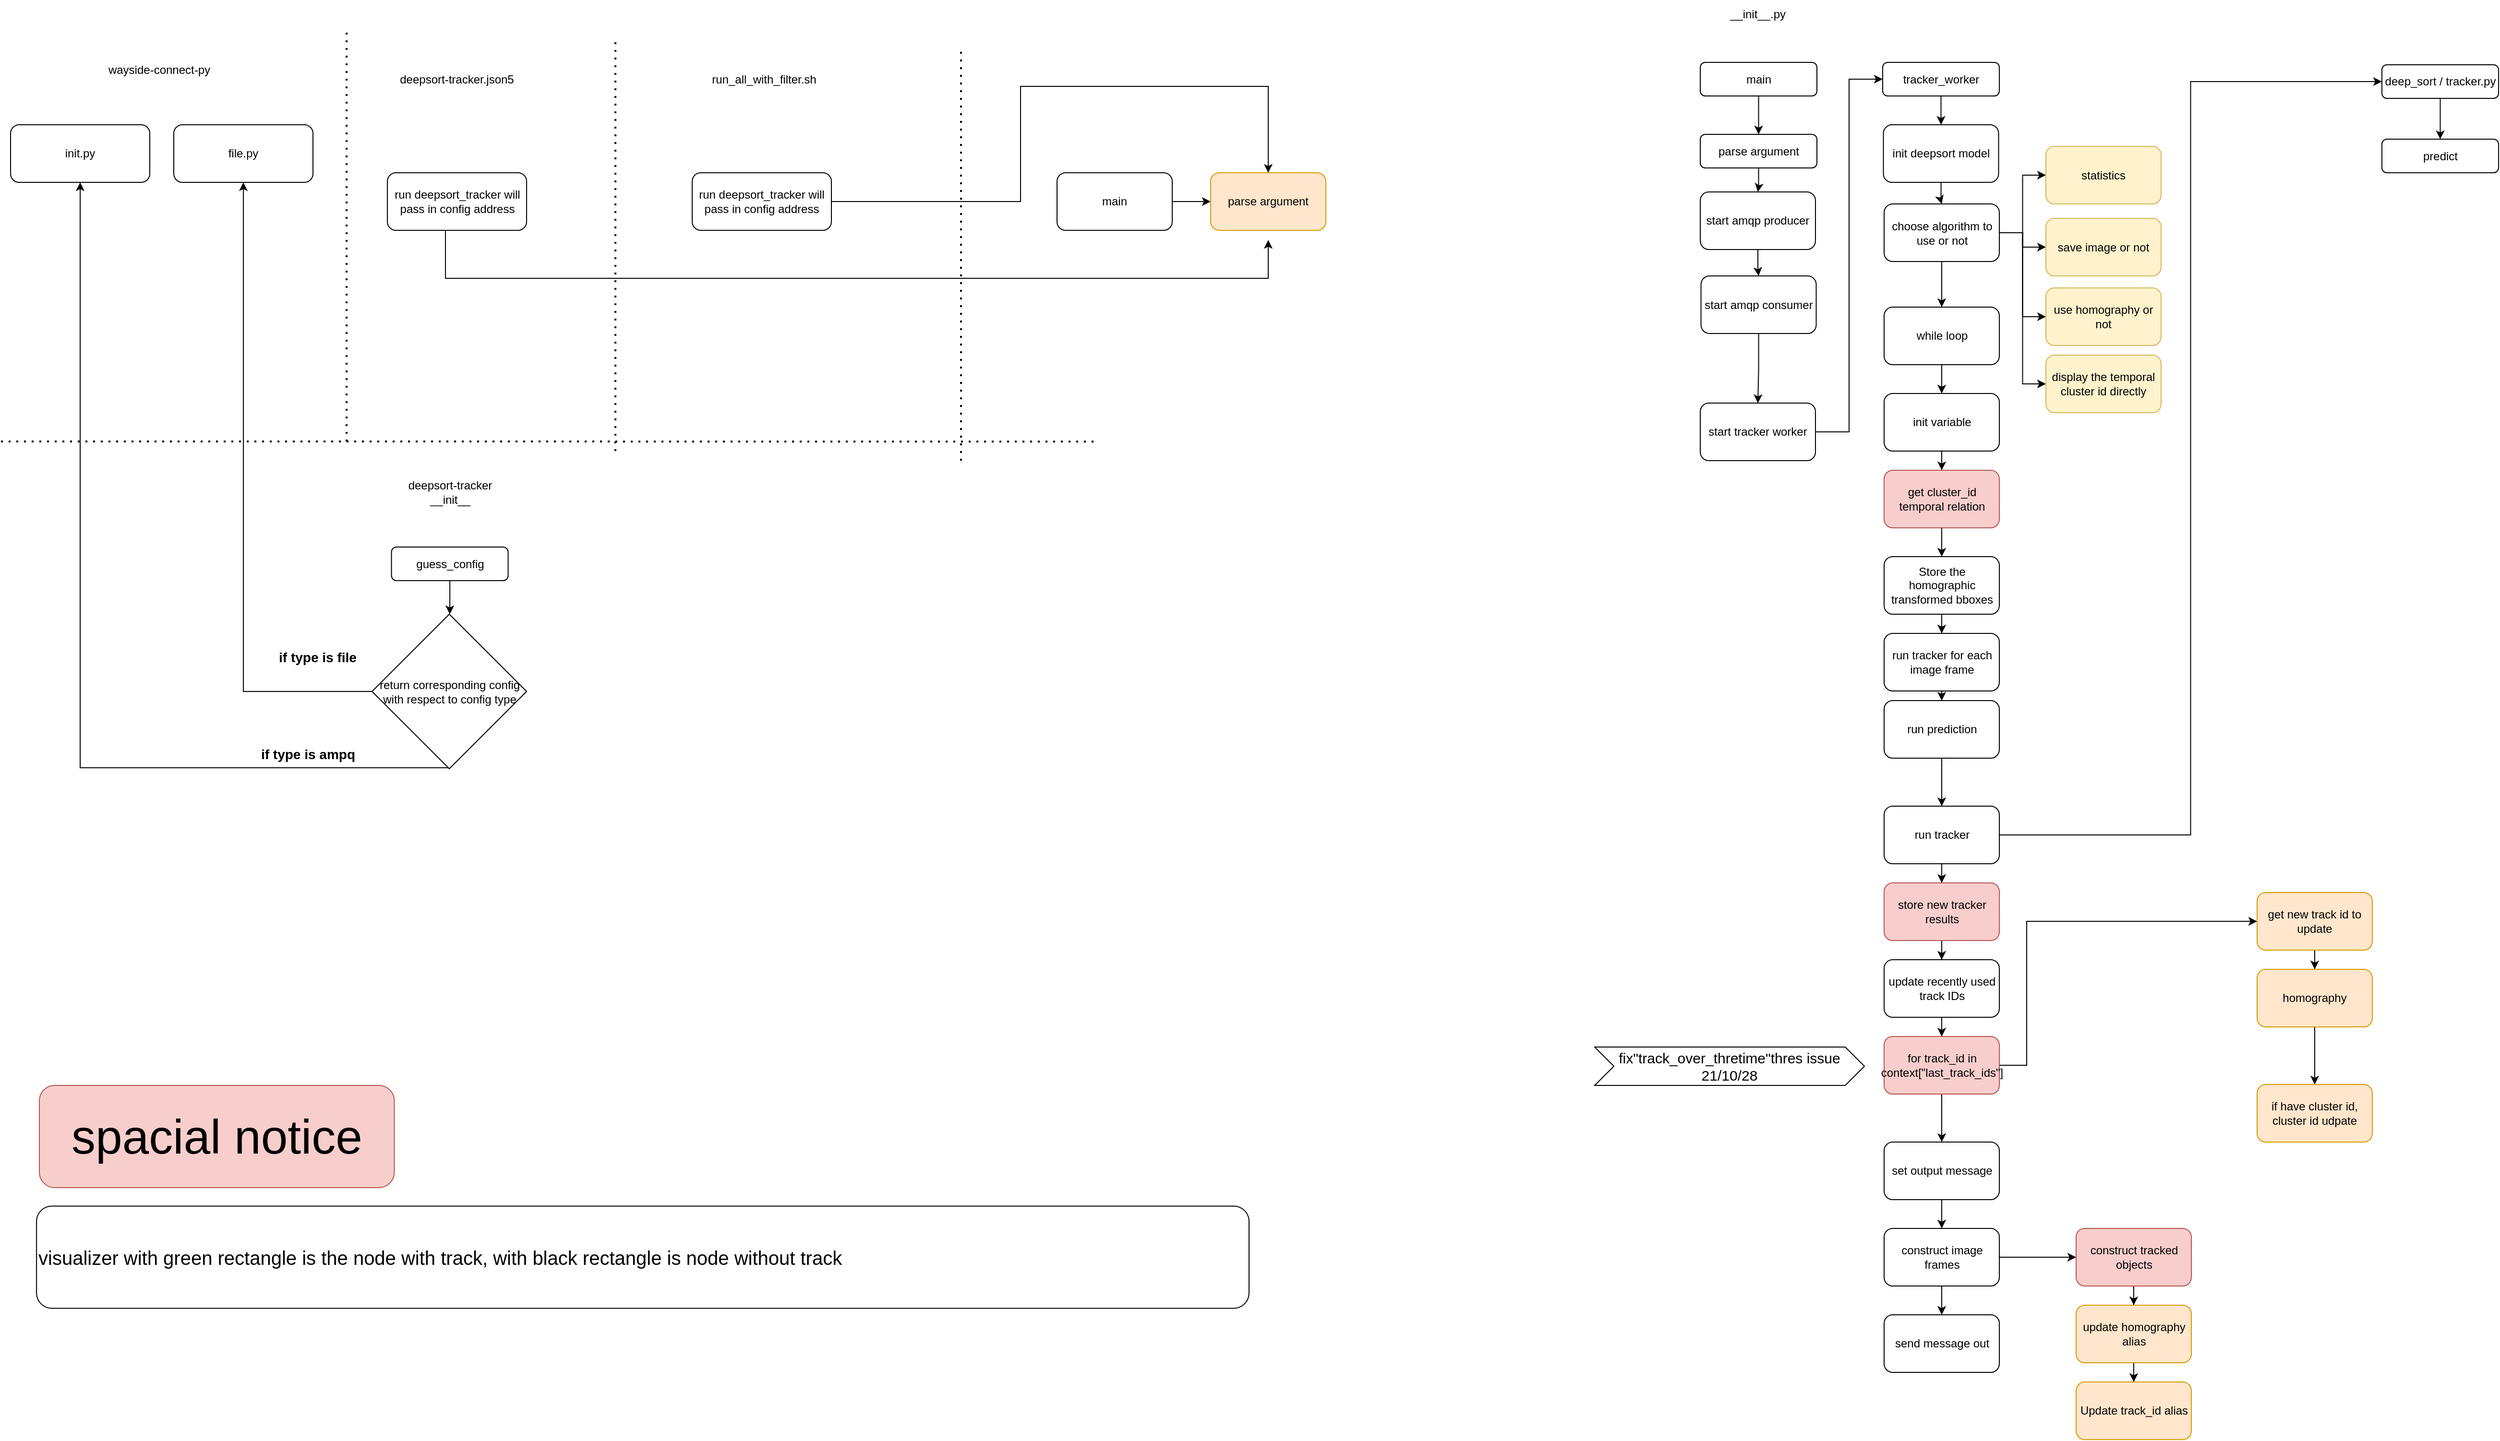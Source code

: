 <mxfile version="15.5.9" type="github" pages="2">
  <diagram id="z9VBtLRhlUXzMVaHbMtI" name="main flow">
    <mxGraphModel dx="4737" dy="3179" grid="1" gridSize="10" guides="1" tooltips="1" connect="1" arrows="1" fold="1" page="1" pageScale="1" pageWidth="827" pageHeight="1169" math="0" shadow="0">
      <root>
        <mxCell id="B_GnHp5OnjGxpJIFUtSa-0" />
        <mxCell id="B_GnHp5OnjGxpJIFUtSa-1" parent="B_GnHp5OnjGxpJIFUtSa-0" />
        <mxCell id="B_GnHp5OnjGxpJIFUtSa-12" style="edgeStyle=orthogonalEdgeStyle;rounded=0;orthogonalLoop=1;jettySize=auto;html=1;entryX=0;entryY=0.5;entryDx=0;entryDy=0;" parent="B_GnHp5OnjGxpJIFUtSa-1" source="B_GnHp5OnjGxpJIFUtSa-10" target="B_GnHp5OnjGxpJIFUtSa-11" edge="1">
          <mxGeometry relative="1" as="geometry" />
        </mxCell>
        <mxCell id="B_GnHp5OnjGxpJIFUtSa-10" value="main" style="rounded=1;whiteSpace=wrap;html=1;" parent="B_GnHp5OnjGxpJIFUtSa-1" vertex="1">
          <mxGeometry x="460" y="150" width="120" height="60" as="geometry" />
        </mxCell>
        <mxCell id="B_GnHp5OnjGxpJIFUtSa-11" value="parse argument" style="rounded=1;whiteSpace=wrap;html=1;fillColor=#ffe6cc;strokeColor=#d79b00;" parent="B_GnHp5OnjGxpJIFUtSa-1" vertex="1">
          <mxGeometry x="620" y="150" width="120" height="60" as="geometry" />
        </mxCell>
        <mxCell id="B_GnHp5OnjGxpJIFUtSa-13" value="" style="endArrow=none;dashed=1;html=1;dashPattern=1 3;strokeWidth=2;" parent="B_GnHp5OnjGxpJIFUtSa-1" edge="1">
          <mxGeometry width="50" height="50" relative="1" as="geometry">
            <mxPoint x="360" y="450" as="sourcePoint" />
            <mxPoint x="360" y="20" as="targetPoint" />
          </mxGeometry>
        </mxCell>
        <mxCell id="B_GnHp5OnjGxpJIFUtSa-14" value="run_all_with_filter.sh" style="text;html=1;strokeColor=none;fillColor=none;align=center;verticalAlign=middle;whiteSpace=wrap;rounded=0;" parent="B_GnHp5OnjGxpJIFUtSa-1" vertex="1">
          <mxGeometry x="90" y="20" width="130" height="65" as="geometry" />
        </mxCell>
        <mxCell id="B_GnHp5OnjGxpJIFUtSa-16" style="edgeStyle=orthogonalEdgeStyle;rounded=0;orthogonalLoop=1;jettySize=auto;html=1;entryX=0.5;entryY=0;entryDx=0;entryDy=0;" parent="B_GnHp5OnjGxpJIFUtSa-1" source="B_GnHp5OnjGxpJIFUtSa-15" target="B_GnHp5OnjGxpJIFUtSa-11" edge="1">
          <mxGeometry relative="1" as="geometry">
            <Array as="points">
              <mxPoint x="422" y="180" />
              <mxPoint x="422" y="60" />
              <mxPoint x="680" y="60" />
            </Array>
          </mxGeometry>
        </mxCell>
        <mxCell id="B_GnHp5OnjGxpJIFUtSa-15" value="run deepsort_tracker will pass in config address" style="rounded=1;whiteSpace=wrap;html=1;" parent="B_GnHp5OnjGxpJIFUtSa-1" vertex="1">
          <mxGeometry x="80" y="150" width="145" height="60" as="geometry" />
        </mxCell>
        <mxCell id="clqamAtOYKBJN72BR8B_-0" value="" style="endArrow=none;dashed=1;html=1;dashPattern=1 3;strokeWidth=2;" parent="B_GnHp5OnjGxpJIFUtSa-1" edge="1">
          <mxGeometry width="50" height="50" relative="1" as="geometry">
            <mxPoint y="440" as="sourcePoint" />
            <mxPoint y="10" as="targetPoint" />
          </mxGeometry>
        </mxCell>
        <mxCell id="clqamAtOYKBJN72BR8B_-1" value="deepsort-tracker.json5" style="text;html=1;strokeColor=none;fillColor=none;align=center;verticalAlign=middle;whiteSpace=wrap;rounded=0;" parent="B_GnHp5OnjGxpJIFUtSa-1" vertex="1">
          <mxGeometry x="-230" y="20" width="130" height="65" as="geometry" />
        </mxCell>
        <mxCell id="clqamAtOYKBJN72BR8B_-3" style="edgeStyle=orthogonalEdgeStyle;rounded=0;orthogonalLoop=1;jettySize=auto;html=1;" parent="B_GnHp5OnjGxpJIFUtSa-1" source="clqamAtOYKBJN72BR8B_-2" edge="1">
          <mxGeometry relative="1" as="geometry">
            <mxPoint x="680" y="220" as="targetPoint" />
            <Array as="points">
              <mxPoint x="-177" y="260" />
              <mxPoint x="680" y="260" />
            </Array>
          </mxGeometry>
        </mxCell>
        <mxCell id="clqamAtOYKBJN72BR8B_-2" value="run deepsort_tracker will pass in config address" style="rounded=1;whiteSpace=wrap;html=1;" parent="B_GnHp5OnjGxpJIFUtSa-1" vertex="1">
          <mxGeometry x="-237.5" y="150" width="145" height="60" as="geometry" />
        </mxCell>
        <mxCell id="clqamAtOYKBJN72BR8B_-4" value="" style="endArrow=none;dashed=1;html=1;dashPattern=1 3;strokeWidth=2;" parent="B_GnHp5OnjGxpJIFUtSa-1" edge="1">
          <mxGeometry width="50" height="50" relative="1" as="geometry">
            <mxPoint x="-280" y="430" as="sourcePoint" />
            <mxPoint x="-280" as="targetPoint" />
          </mxGeometry>
        </mxCell>
        <mxCell id="clqamAtOYKBJN72BR8B_-5" value="wayside-connect-py" style="text;html=1;strokeColor=none;fillColor=none;align=center;verticalAlign=middle;whiteSpace=wrap;rounded=0;" parent="B_GnHp5OnjGxpJIFUtSa-1" vertex="1">
          <mxGeometry x="-540" y="10" width="130" height="65" as="geometry" />
        </mxCell>
        <mxCell id="clqamAtOYKBJN72BR8B_-6" value="init.py" style="rounded=1;whiteSpace=wrap;html=1;" parent="B_GnHp5OnjGxpJIFUtSa-1" vertex="1">
          <mxGeometry x="-630" y="100" width="145" height="60" as="geometry" />
        </mxCell>
        <mxCell id="clqamAtOYKBJN72BR8B_-7" value="file.py" style="rounded=1;whiteSpace=wrap;html=1;" parent="B_GnHp5OnjGxpJIFUtSa-1" vertex="1">
          <mxGeometry x="-460" y="100" width="145" height="60" as="geometry" />
        </mxCell>
        <mxCell id="clqamAtOYKBJN72BR8B_-8" value="" style="endArrow=none;dashed=1;html=1;dashPattern=1 3;strokeWidth=2;" parent="B_GnHp5OnjGxpJIFUtSa-1" edge="1">
          <mxGeometry width="50" height="50" relative="1" as="geometry">
            <mxPoint x="-640" y="430" as="sourcePoint" />
            <mxPoint x="500" y="430.111" as="targetPoint" />
          </mxGeometry>
        </mxCell>
        <mxCell id="clqamAtOYKBJN72BR8B_-9" value="deepsort-tracker&lt;br&gt;__init__" style="text;html=1;strokeColor=none;fillColor=none;align=center;verticalAlign=middle;whiteSpace=wrap;rounded=0;" parent="B_GnHp5OnjGxpJIFUtSa-1" vertex="1">
          <mxGeometry x="-237.5" y="450" width="130" height="65" as="geometry" />
        </mxCell>
        <mxCell id="clqamAtOYKBJN72BR8B_-12" style="edgeStyle=orthogonalEdgeStyle;rounded=0;orthogonalLoop=1;jettySize=auto;html=1;entryX=0.5;entryY=0;entryDx=0;entryDy=0;" parent="B_GnHp5OnjGxpJIFUtSa-1" source="clqamAtOYKBJN72BR8B_-10" edge="1">
          <mxGeometry relative="1" as="geometry">
            <mxPoint x="-172.5" y="610" as="targetPoint" />
          </mxGeometry>
        </mxCell>
        <mxCell id="clqamAtOYKBJN72BR8B_-10" value="guess_config" style="rounded=1;whiteSpace=wrap;html=1;" parent="B_GnHp5OnjGxpJIFUtSa-1" vertex="1">
          <mxGeometry x="-233.25" y="540" width="121.5" height="35" as="geometry" />
        </mxCell>
        <mxCell id="clqamAtOYKBJN72BR8B_-14" style="edgeStyle=orthogonalEdgeStyle;rounded=0;orthogonalLoop=1;jettySize=auto;html=1;entryX=0.5;entryY=1;entryDx=0;entryDy=0;" parent="B_GnHp5OnjGxpJIFUtSa-1" source="clqamAtOYKBJN72BR8B_-13" target="clqamAtOYKBJN72BR8B_-7" edge="1">
          <mxGeometry relative="1" as="geometry" />
        </mxCell>
        <mxCell id="clqamAtOYKBJN72BR8B_-15" style="edgeStyle=orthogonalEdgeStyle;rounded=0;orthogonalLoop=1;jettySize=auto;html=1;entryX=0.5;entryY=1;entryDx=0;entryDy=0;" parent="B_GnHp5OnjGxpJIFUtSa-1" source="clqamAtOYKBJN72BR8B_-13" target="clqamAtOYKBJN72BR8B_-6" edge="1">
          <mxGeometry relative="1" as="geometry">
            <Array as="points">
              <mxPoint x="-557" y="770" />
            </Array>
          </mxGeometry>
        </mxCell>
        <mxCell id="clqamAtOYKBJN72BR8B_-13" value="&lt;span&gt;return corresponding config with respect to config type&lt;/span&gt;" style="rhombus;whiteSpace=wrap;html=1;" parent="B_GnHp5OnjGxpJIFUtSa-1" vertex="1">
          <mxGeometry x="-253.5" y="610" width="161" height="161" as="geometry" />
        </mxCell>
        <mxCell id="clqamAtOYKBJN72BR8B_-16" value="if type is file" style="text;html=1;strokeColor=none;fillColor=none;align=center;verticalAlign=middle;whiteSpace=wrap;rounded=0;fontSize=14;fontStyle=1" parent="B_GnHp5OnjGxpJIFUtSa-1" vertex="1">
          <mxGeometry x="-370" y="640" width="120" height="30" as="geometry" />
        </mxCell>
        <mxCell id="clqamAtOYKBJN72BR8B_-17" value="if type is ampq" style="text;html=1;strokeColor=none;fillColor=none;align=center;verticalAlign=middle;whiteSpace=wrap;rounded=0;fontSize=14;fontStyle=1" parent="B_GnHp5OnjGxpJIFUtSa-1" vertex="1">
          <mxGeometry x="-380" y="741" width="120" height="30" as="geometry" />
        </mxCell>
        <mxCell id="tfdV7x1EZ6fpZQGGo8Ja-3" value="" style="edgeStyle=orthogonalEdgeStyle;rounded=0;orthogonalLoop=1;jettySize=auto;html=1;" parent="B_GnHp5OnjGxpJIFUtSa-1" source="tfdV7x1EZ6fpZQGGo8Ja-0" target="tfdV7x1EZ6fpZQGGo8Ja-2" edge="1">
          <mxGeometry relative="1" as="geometry" />
        </mxCell>
        <mxCell id="tfdV7x1EZ6fpZQGGo8Ja-0" value="main" style="rounded=1;whiteSpace=wrap;html=1;" parent="B_GnHp5OnjGxpJIFUtSa-1" vertex="1">
          <mxGeometry x="1130" y="35" width="121.5" height="35" as="geometry" />
        </mxCell>
        <mxCell id="tfdV7x1EZ6fpZQGGo8Ja-1" value="__init__.py" style="text;html=1;strokeColor=none;fillColor=none;align=center;verticalAlign=middle;whiteSpace=wrap;rounded=0;" parent="B_GnHp5OnjGxpJIFUtSa-1" vertex="1">
          <mxGeometry x="1160" y="-30" width="60" height="30" as="geometry" />
        </mxCell>
        <mxCell id="tfdV7x1EZ6fpZQGGo8Ja-5" value="" style="edgeStyle=orthogonalEdgeStyle;rounded=0;orthogonalLoop=1;jettySize=auto;html=1;" parent="B_GnHp5OnjGxpJIFUtSa-1" source="tfdV7x1EZ6fpZQGGo8Ja-2" target="tfdV7x1EZ6fpZQGGo8Ja-4" edge="1">
          <mxGeometry relative="1" as="geometry" />
        </mxCell>
        <mxCell id="tfdV7x1EZ6fpZQGGo8Ja-2" value="parse argument" style="rounded=1;whiteSpace=wrap;html=1;" parent="B_GnHp5OnjGxpJIFUtSa-1" vertex="1">
          <mxGeometry x="1130" y="110" width="121.5" height="35" as="geometry" />
        </mxCell>
        <mxCell id="tfdV7x1EZ6fpZQGGo8Ja-7" value="" style="edgeStyle=orthogonalEdgeStyle;rounded=0;orthogonalLoop=1;jettySize=auto;html=1;" parent="B_GnHp5OnjGxpJIFUtSa-1" source="tfdV7x1EZ6fpZQGGo8Ja-4" target="tfdV7x1EZ6fpZQGGo8Ja-6" edge="1">
          <mxGeometry relative="1" as="geometry" />
        </mxCell>
        <mxCell id="tfdV7x1EZ6fpZQGGo8Ja-4" value="start amqp producer" style="whiteSpace=wrap;html=1;rounded=1;" parent="B_GnHp5OnjGxpJIFUtSa-1" vertex="1">
          <mxGeometry x="1130" y="170" width="120" height="60" as="geometry" />
        </mxCell>
        <mxCell id="tfdV7x1EZ6fpZQGGo8Ja-10" value="" style="edgeStyle=orthogonalEdgeStyle;rounded=0;orthogonalLoop=1;jettySize=auto;html=1;" parent="B_GnHp5OnjGxpJIFUtSa-1" source="tfdV7x1EZ6fpZQGGo8Ja-6" target="tfdV7x1EZ6fpZQGGo8Ja-9" edge="1">
          <mxGeometry relative="1" as="geometry" />
        </mxCell>
        <mxCell id="tfdV7x1EZ6fpZQGGo8Ja-6" value="start amqp consumer" style="whiteSpace=wrap;html=1;rounded=1;" parent="B_GnHp5OnjGxpJIFUtSa-1" vertex="1">
          <mxGeometry x="1130.75" y="257.5" width="120" height="60" as="geometry" />
        </mxCell>
        <mxCell id="tfdV7x1EZ6fpZQGGo8Ja-13" value="" style="edgeStyle=orthogonalEdgeStyle;rounded=0;orthogonalLoop=1;jettySize=auto;html=1;" parent="B_GnHp5OnjGxpJIFUtSa-1" source="tfdV7x1EZ6fpZQGGo8Ja-8" target="tfdV7x1EZ6fpZQGGo8Ja-12" edge="1">
          <mxGeometry relative="1" as="geometry" />
        </mxCell>
        <mxCell id="tfdV7x1EZ6fpZQGGo8Ja-8" value="tracker_worker" style="rounded=1;whiteSpace=wrap;html=1;" parent="B_GnHp5OnjGxpJIFUtSa-1" vertex="1">
          <mxGeometry x="1320" y="35" width="121.5" height="35" as="geometry" />
        </mxCell>
        <mxCell id="tfdV7x1EZ6fpZQGGo8Ja-11" style="edgeStyle=orthogonalEdgeStyle;rounded=0;orthogonalLoop=1;jettySize=auto;html=1;entryX=0;entryY=0.5;entryDx=0;entryDy=0;" parent="B_GnHp5OnjGxpJIFUtSa-1" source="tfdV7x1EZ6fpZQGGo8Ja-9" target="tfdV7x1EZ6fpZQGGo8Ja-8" edge="1">
          <mxGeometry relative="1" as="geometry" />
        </mxCell>
        <mxCell id="tfdV7x1EZ6fpZQGGo8Ja-9" value="start tracker worker" style="whiteSpace=wrap;html=1;rounded=1;" parent="B_GnHp5OnjGxpJIFUtSa-1" vertex="1">
          <mxGeometry x="1130" y="390" width="120" height="60" as="geometry" />
        </mxCell>
        <mxCell id="tfdV7x1EZ6fpZQGGo8Ja-15" value="" style="edgeStyle=orthogonalEdgeStyle;rounded=0;orthogonalLoop=1;jettySize=auto;html=1;" parent="B_GnHp5OnjGxpJIFUtSa-1" source="tfdV7x1EZ6fpZQGGo8Ja-12" target="tfdV7x1EZ6fpZQGGo8Ja-14" edge="1">
          <mxGeometry relative="1" as="geometry" />
        </mxCell>
        <mxCell id="tfdV7x1EZ6fpZQGGo8Ja-12" value="init deepsort model" style="whiteSpace=wrap;html=1;rounded=1;" parent="B_GnHp5OnjGxpJIFUtSa-1" vertex="1">
          <mxGeometry x="1320.75" y="100" width="120" height="60" as="geometry" />
        </mxCell>
        <mxCell id="tfdV7x1EZ6fpZQGGo8Ja-18" style="edgeStyle=orthogonalEdgeStyle;rounded=0;orthogonalLoop=1;jettySize=auto;html=1;entryX=0;entryY=0.5;entryDx=0;entryDy=0;" parent="B_GnHp5OnjGxpJIFUtSa-1" source="tfdV7x1EZ6fpZQGGo8Ja-14" target="tfdV7x1EZ6fpZQGGo8Ja-17" edge="1">
          <mxGeometry relative="1" as="geometry" />
        </mxCell>
        <mxCell id="tfdV7x1EZ6fpZQGGo8Ja-22" style="edgeStyle=orthogonalEdgeStyle;rounded=0;orthogonalLoop=1;jettySize=auto;html=1;" parent="B_GnHp5OnjGxpJIFUtSa-1" source="tfdV7x1EZ6fpZQGGo8Ja-14" target="tfdV7x1EZ6fpZQGGo8Ja-19" edge="1">
          <mxGeometry relative="1" as="geometry" />
        </mxCell>
        <mxCell id="tfdV7x1EZ6fpZQGGo8Ja-23" style="edgeStyle=orthogonalEdgeStyle;rounded=0;orthogonalLoop=1;jettySize=auto;html=1;entryX=0;entryY=0.5;entryDx=0;entryDy=0;" parent="B_GnHp5OnjGxpJIFUtSa-1" source="tfdV7x1EZ6fpZQGGo8Ja-14" target="tfdV7x1EZ6fpZQGGo8Ja-20" edge="1">
          <mxGeometry relative="1" as="geometry" />
        </mxCell>
        <mxCell id="tfdV7x1EZ6fpZQGGo8Ja-24" style="edgeStyle=orthogonalEdgeStyle;rounded=0;orthogonalLoop=1;jettySize=auto;html=1;entryX=0;entryY=0.5;entryDx=0;entryDy=0;" parent="B_GnHp5OnjGxpJIFUtSa-1" source="tfdV7x1EZ6fpZQGGo8Ja-14" target="tfdV7x1EZ6fpZQGGo8Ja-21" edge="1">
          <mxGeometry relative="1" as="geometry" />
        </mxCell>
        <mxCell id="tfdV7x1EZ6fpZQGGo8Ja-26" value="" style="edgeStyle=orthogonalEdgeStyle;rounded=0;orthogonalLoop=1;jettySize=auto;html=1;" parent="B_GnHp5OnjGxpJIFUtSa-1" source="tfdV7x1EZ6fpZQGGo8Ja-14" target="tfdV7x1EZ6fpZQGGo8Ja-25" edge="1">
          <mxGeometry relative="1" as="geometry" />
        </mxCell>
        <mxCell id="tfdV7x1EZ6fpZQGGo8Ja-14" value="choose algorithm to use or not" style="whiteSpace=wrap;html=1;rounded=1;" parent="B_GnHp5OnjGxpJIFUtSa-1" vertex="1">
          <mxGeometry x="1321.5" y="182.5" width="120" height="60" as="geometry" />
        </mxCell>
        <mxCell id="tfdV7x1EZ6fpZQGGo8Ja-17" value="statistics" style="whiteSpace=wrap;html=1;rounded=1;fillColor=#fff2cc;strokeColor=#d6b656;" parent="B_GnHp5OnjGxpJIFUtSa-1" vertex="1">
          <mxGeometry x="1490" y="122.5" width="120" height="60" as="geometry" />
        </mxCell>
        <mxCell id="tfdV7x1EZ6fpZQGGo8Ja-19" value="save image or not" style="whiteSpace=wrap;html=1;rounded=1;fillColor=#fff2cc;strokeColor=#d6b656;" parent="B_GnHp5OnjGxpJIFUtSa-1" vertex="1">
          <mxGeometry x="1490" y="197.5" width="120" height="60" as="geometry" />
        </mxCell>
        <mxCell id="tfdV7x1EZ6fpZQGGo8Ja-20" value="use homography or not" style="whiteSpace=wrap;html=1;rounded=1;fillColor=#fff2cc;strokeColor=#d6b656;" parent="B_GnHp5OnjGxpJIFUtSa-1" vertex="1">
          <mxGeometry x="1490" y="270" width="120" height="60" as="geometry" />
        </mxCell>
        <mxCell id="tfdV7x1EZ6fpZQGGo8Ja-21" value="display the temporal cluster id directly" style="whiteSpace=wrap;html=1;rounded=1;fillColor=#fff2cc;strokeColor=#d6b656;" parent="B_GnHp5OnjGxpJIFUtSa-1" vertex="1">
          <mxGeometry x="1490" y="340" width="120" height="60" as="geometry" />
        </mxCell>
        <mxCell id="tfdV7x1EZ6fpZQGGo8Ja-28" value="" style="edgeStyle=orthogonalEdgeStyle;rounded=0;orthogonalLoop=1;jettySize=auto;html=1;" parent="B_GnHp5OnjGxpJIFUtSa-1" source="tfdV7x1EZ6fpZQGGo8Ja-25" target="tfdV7x1EZ6fpZQGGo8Ja-27" edge="1">
          <mxGeometry relative="1" as="geometry" />
        </mxCell>
        <mxCell id="tfdV7x1EZ6fpZQGGo8Ja-25" value="while loop" style="whiteSpace=wrap;html=1;rounded=1;" parent="B_GnHp5OnjGxpJIFUtSa-1" vertex="1">
          <mxGeometry x="1321.5" y="290" width="120" height="60" as="geometry" />
        </mxCell>
        <mxCell id="tfdV7x1EZ6fpZQGGo8Ja-30" value="" style="edgeStyle=orthogonalEdgeStyle;rounded=0;orthogonalLoop=1;jettySize=auto;html=1;" parent="B_GnHp5OnjGxpJIFUtSa-1" source="tfdV7x1EZ6fpZQGGo8Ja-27" target="tfdV7x1EZ6fpZQGGo8Ja-29" edge="1">
          <mxGeometry relative="1" as="geometry" />
        </mxCell>
        <mxCell id="tfdV7x1EZ6fpZQGGo8Ja-27" value="init variable" style="whiteSpace=wrap;html=1;rounded=1;" parent="B_GnHp5OnjGxpJIFUtSa-1" vertex="1">
          <mxGeometry x="1321.5" y="380" width="120" height="60" as="geometry" />
        </mxCell>
        <mxCell id="tfdV7x1EZ6fpZQGGo8Ja-32" value="" style="edgeStyle=orthogonalEdgeStyle;rounded=0;orthogonalLoop=1;jettySize=auto;html=1;" parent="B_GnHp5OnjGxpJIFUtSa-1" source="tfdV7x1EZ6fpZQGGo8Ja-29" target="tfdV7x1EZ6fpZQGGo8Ja-31" edge="1">
          <mxGeometry relative="1" as="geometry" />
        </mxCell>
        <mxCell id="tfdV7x1EZ6fpZQGGo8Ja-29" value="get cluster_id temporal relation" style="whiteSpace=wrap;html=1;rounded=1;fillColor=#f8cecc;strokeColor=#b85450;" parent="B_GnHp5OnjGxpJIFUtSa-1" vertex="1">
          <mxGeometry x="1321.5" y="460" width="120" height="60" as="geometry" />
        </mxCell>
        <mxCell id="tfdV7x1EZ6fpZQGGo8Ja-34" value="" style="edgeStyle=orthogonalEdgeStyle;rounded=0;orthogonalLoop=1;jettySize=auto;html=1;" parent="B_GnHp5OnjGxpJIFUtSa-1" source="tfdV7x1EZ6fpZQGGo8Ja-31" target="tfdV7x1EZ6fpZQGGo8Ja-33" edge="1">
          <mxGeometry relative="1" as="geometry" />
        </mxCell>
        <mxCell id="tfdV7x1EZ6fpZQGGo8Ja-31" value="Store the homographic transformed bboxes" style="whiteSpace=wrap;html=1;rounded=1;" parent="B_GnHp5OnjGxpJIFUtSa-1" vertex="1">
          <mxGeometry x="1321.5" y="550" width="120" height="60" as="geometry" />
        </mxCell>
        <mxCell id="tfdV7x1EZ6fpZQGGo8Ja-39" style="edgeStyle=orthogonalEdgeStyle;rounded=0;orthogonalLoop=1;jettySize=auto;html=1;entryX=0;entryY=0.5;entryDx=0;entryDy=0;exitX=1;exitY=0.5;exitDx=0;exitDy=0;" parent="B_GnHp5OnjGxpJIFUtSa-1" source="tfdV7x1EZ6fpZQGGo8Ja-42" target="tfdV7x1EZ6fpZQGGo8Ja-35" edge="1">
          <mxGeometry relative="1" as="geometry" />
        </mxCell>
        <mxCell id="tfdV7x1EZ6fpZQGGo8Ja-41" value="" style="edgeStyle=orthogonalEdgeStyle;rounded=0;orthogonalLoop=1;jettySize=auto;html=1;" parent="B_GnHp5OnjGxpJIFUtSa-1" source="tfdV7x1EZ6fpZQGGo8Ja-33" target="tfdV7x1EZ6fpZQGGo8Ja-40" edge="1">
          <mxGeometry relative="1" as="geometry" />
        </mxCell>
        <mxCell id="tfdV7x1EZ6fpZQGGo8Ja-33" value="run tracker for each image frame" style="whiteSpace=wrap;html=1;rounded=1;" parent="B_GnHp5OnjGxpJIFUtSa-1" vertex="1">
          <mxGeometry x="1321.5" y="630" width="120" height="60" as="geometry" />
        </mxCell>
        <mxCell id="tfdV7x1EZ6fpZQGGo8Ja-38" value="" style="edgeStyle=orthogonalEdgeStyle;rounded=0;orthogonalLoop=1;jettySize=auto;html=1;" parent="B_GnHp5OnjGxpJIFUtSa-1" source="tfdV7x1EZ6fpZQGGo8Ja-35" target="tfdV7x1EZ6fpZQGGo8Ja-36" edge="1">
          <mxGeometry relative="1" as="geometry" />
        </mxCell>
        <mxCell id="tfdV7x1EZ6fpZQGGo8Ja-35" value="deep_sort / tracker.py" style="rounded=1;whiteSpace=wrap;html=1;" parent="B_GnHp5OnjGxpJIFUtSa-1" vertex="1">
          <mxGeometry x="1840" y="37.5" width="121.5" height="35" as="geometry" />
        </mxCell>
        <mxCell id="tfdV7x1EZ6fpZQGGo8Ja-36" value="predict" style="rounded=1;whiteSpace=wrap;html=1;" parent="B_GnHp5OnjGxpJIFUtSa-1" vertex="1">
          <mxGeometry x="1840" y="115" width="121.5" height="35" as="geometry" />
        </mxCell>
        <mxCell id="tfdV7x1EZ6fpZQGGo8Ja-43" value="" style="edgeStyle=orthogonalEdgeStyle;rounded=0;orthogonalLoop=1;jettySize=auto;html=1;" parent="B_GnHp5OnjGxpJIFUtSa-1" source="tfdV7x1EZ6fpZQGGo8Ja-40" target="tfdV7x1EZ6fpZQGGo8Ja-42" edge="1">
          <mxGeometry relative="1" as="geometry" />
        </mxCell>
        <mxCell id="tfdV7x1EZ6fpZQGGo8Ja-40" value="run prediction" style="whiteSpace=wrap;html=1;rounded=1;" parent="B_GnHp5OnjGxpJIFUtSa-1" vertex="1">
          <mxGeometry x="1321.5" y="700" width="120" height="60" as="geometry" />
        </mxCell>
        <mxCell id="tfdV7x1EZ6fpZQGGo8Ja-47" value="" style="edgeStyle=orthogonalEdgeStyle;rounded=0;orthogonalLoop=1;jettySize=auto;html=1;" parent="B_GnHp5OnjGxpJIFUtSa-1" source="tfdV7x1EZ6fpZQGGo8Ja-42" target="tfdV7x1EZ6fpZQGGo8Ja-46" edge="1">
          <mxGeometry relative="1" as="geometry" />
        </mxCell>
        <mxCell id="tfdV7x1EZ6fpZQGGo8Ja-42" value="run tracker" style="whiteSpace=wrap;html=1;rounded=1;" parent="B_GnHp5OnjGxpJIFUtSa-1" vertex="1">
          <mxGeometry x="1321.5" y="810" width="120" height="60" as="geometry" />
        </mxCell>
        <mxCell id="tfdV7x1EZ6fpZQGGo8Ja-49" value="" style="edgeStyle=orthogonalEdgeStyle;rounded=0;orthogonalLoop=1;jettySize=auto;html=1;" parent="B_GnHp5OnjGxpJIFUtSa-1" source="tfdV7x1EZ6fpZQGGo8Ja-46" target="tfdV7x1EZ6fpZQGGo8Ja-48" edge="1">
          <mxGeometry relative="1" as="geometry" />
        </mxCell>
        <mxCell id="tfdV7x1EZ6fpZQGGo8Ja-46" value="store new tracker results" style="whiteSpace=wrap;html=1;rounded=1;fillColor=#f8cecc;strokeColor=#b85450;" parent="B_GnHp5OnjGxpJIFUtSa-1" vertex="1">
          <mxGeometry x="1321.5" y="890" width="120" height="60" as="geometry" />
        </mxCell>
        <mxCell id="tfdV7x1EZ6fpZQGGo8Ja-59" value="" style="edgeStyle=orthogonalEdgeStyle;rounded=0;orthogonalLoop=1;jettySize=auto;html=1;" parent="B_GnHp5OnjGxpJIFUtSa-1" source="tfdV7x1EZ6fpZQGGo8Ja-48" target="tfdV7x1EZ6fpZQGGo8Ja-58" edge="1">
          <mxGeometry relative="1" as="geometry" />
        </mxCell>
        <mxCell id="tfdV7x1EZ6fpZQGGo8Ja-48" value="update recently used track IDs" style="whiteSpace=wrap;html=1;rounded=1;" parent="B_GnHp5OnjGxpJIFUtSa-1" vertex="1">
          <mxGeometry x="1321.5" y="970" width="120" height="60" as="geometry" />
        </mxCell>
        <mxCell id="tfdV7x1EZ6fpZQGGo8Ja-53" value="" style="edgeStyle=orthogonalEdgeStyle;rounded=0;orthogonalLoop=1;jettySize=auto;html=1;" parent="B_GnHp5OnjGxpJIFUtSa-1" source="tfdV7x1EZ6fpZQGGo8Ja-50" target="tfdV7x1EZ6fpZQGGo8Ja-52" edge="1">
          <mxGeometry relative="1" as="geometry" />
        </mxCell>
        <mxCell id="tfdV7x1EZ6fpZQGGo8Ja-50" value="set output message" style="whiteSpace=wrap;html=1;rounded=1;" parent="B_GnHp5OnjGxpJIFUtSa-1" vertex="1">
          <mxGeometry x="1321.5" y="1160" width="120" height="60" as="geometry" />
        </mxCell>
        <mxCell id="tfdV7x1EZ6fpZQGGo8Ja-55" value="" style="edgeStyle=orthogonalEdgeStyle;rounded=0;orthogonalLoop=1;jettySize=auto;html=1;" parent="B_GnHp5OnjGxpJIFUtSa-1" source="tfdV7x1EZ6fpZQGGo8Ja-52" target="tfdV7x1EZ6fpZQGGo8Ja-54" edge="1">
          <mxGeometry relative="1" as="geometry" />
        </mxCell>
        <mxCell id="tfdV7x1EZ6fpZQGGo8Ja-57" value="" style="edgeStyle=orthogonalEdgeStyle;rounded=0;orthogonalLoop=1;jettySize=auto;html=1;" parent="B_GnHp5OnjGxpJIFUtSa-1" source="tfdV7x1EZ6fpZQGGo8Ja-52" target="tfdV7x1EZ6fpZQGGo8Ja-56" edge="1">
          <mxGeometry relative="1" as="geometry" />
        </mxCell>
        <mxCell id="tfdV7x1EZ6fpZQGGo8Ja-52" value="construct image frames" style="whiteSpace=wrap;html=1;rounded=1;" parent="B_GnHp5OnjGxpJIFUtSa-1" vertex="1">
          <mxGeometry x="1321.5" y="1250" width="120" height="60" as="geometry" />
        </mxCell>
        <mxCell id="tfdV7x1EZ6fpZQGGo8Ja-70" value="" style="edgeStyle=orthogonalEdgeStyle;rounded=0;orthogonalLoop=1;jettySize=auto;html=1;" parent="B_GnHp5OnjGxpJIFUtSa-1" source="tfdV7x1EZ6fpZQGGo8Ja-54" target="tfdV7x1EZ6fpZQGGo8Ja-69" edge="1">
          <mxGeometry relative="1" as="geometry" />
        </mxCell>
        <mxCell id="tfdV7x1EZ6fpZQGGo8Ja-54" value="construct tracked objects" style="whiteSpace=wrap;html=1;rounded=1;fillColor=#f8cecc;strokeColor=#b85450;" parent="B_GnHp5OnjGxpJIFUtSa-1" vertex="1">
          <mxGeometry x="1521.5" y="1250" width="120" height="60" as="geometry" />
        </mxCell>
        <mxCell id="tfdV7x1EZ6fpZQGGo8Ja-56" value="send message out" style="whiteSpace=wrap;html=1;rounded=1;" parent="B_GnHp5OnjGxpJIFUtSa-1" vertex="1">
          <mxGeometry x="1321.5" y="1340" width="120" height="60" as="geometry" />
        </mxCell>
        <mxCell id="tfdV7x1EZ6fpZQGGo8Ja-60" value="" style="edgeStyle=orthogonalEdgeStyle;rounded=0;orthogonalLoop=1;jettySize=auto;html=1;" parent="B_GnHp5OnjGxpJIFUtSa-1" source="tfdV7x1EZ6fpZQGGo8Ja-58" target="tfdV7x1EZ6fpZQGGo8Ja-50" edge="1">
          <mxGeometry relative="1" as="geometry" />
        </mxCell>
        <mxCell id="tfdV7x1EZ6fpZQGGo8Ja-62" value="" style="edgeStyle=orthogonalEdgeStyle;rounded=0;orthogonalLoop=1;jettySize=auto;html=1;" parent="B_GnHp5OnjGxpJIFUtSa-1" source="tfdV7x1EZ6fpZQGGo8Ja-58" target="tfdV7x1EZ6fpZQGGo8Ja-61" edge="1">
          <mxGeometry relative="1" as="geometry">
            <Array as="points">
              <mxPoint x="1470" y="1080" />
              <mxPoint x="1470" y="930" />
            </Array>
          </mxGeometry>
        </mxCell>
        <mxCell id="tfdV7x1EZ6fpZQGGo8Ja-58" value="for track_id in context[&quot;last_track_ids&quot;]" style="whiteSpace=wrap;html=1;rounded=1;fillColor=#f8cecc;strokeColor=#b85450;" parent="B_GnHp5OnjGxpJIFUtSa-1" vertex="1">
          <mxGeometry x="1321.5" y="1050" width="120" height="60" as="geometry" />
        </mxCell>
        <mxCell id="tfdV7x1EZ6fpZQGGo8Ja-66" value="" style="edgeStyle=orthogonalEdgeStyle;rounded=0;orthogonalLoop=1;jettySize=auto;html=1;" parent="B_GnHp5OnjGxpJIFUtSa-1" source="tfdV7x1EZ6fpZQGGo8Ja-61" target="tfdV7x1EZ6fpZQGGo8Ja-65" edge="1">
          <mxGeometry relative="1" as="geometry" />
        </mxCell>
        <mxCell id="tfdV7x1EZ6fpZQGGo8Ja-61" value="get new track id to update" style="whiteSpace=wrap;html=1;rounded=1;fillColor=#ffe6cc;strokeColor=#d79b00;" parent="B_GnHp5OnjGxpJIFUtSa-1" vertex="1">
          <mxGeometry x="1710" y="900" width="120" height="60" as="geometry" />
        </mxCell>
        <mxCell id="tfdV7x1EZ6fpZQGGo8Ja-68" value="" style="edgeStyle=orthogonalEdgeStyle;rounded=0;orthogonalLoop=1;jettySize=auto;html=1;" parent="B_GnHp5OnjGxpJIFUtSa-1" source="tfdV7x1EZ6fpZQGGo8Ja-65" target="tfdV7x1EZ6fpZQGGo8Ja-67" edge="1">
          <mxGeometry relative="1" as="geometry" />
        </mxCell>
        <mxCell id="tfdV7x1EZ6fpZQGGo8Ja-65" value="homography" style="whiteSpace=wrap;html=1;rounded=1;fillColor=#ffe6cc;strokeColor=#d79b00;" parent="B_GnHp5OnjGxpJIFUtSa-1" vertex="1">
          <mxGeometry x="1710" y="980" width="120" height="60" as="geometry" />
        </mxCell>
        <mxCell id="tfdV7x1EZ6fpZQGGo8Ja-67" value="if have cluster id, cluster id udpate" style="whiteSpace=wrap;html=1;rounded=1;fillColor=#ffe6cc;strokeColor=#d79b00;" parent="B_GnHp5OnjGxpJIFUtSa-1" vertex="1">
          <mxGeometry x="1710" y="1100" width="120" height="60" as="geometry" />
        </mxCell>
        <mxCell id="tfdV7x1EZ6fpZQGGo8Ja-72" value="" style="edgeStyle=orthogonalEdgeStyle;rounded=0;orthogonalLoop=1;jettySize=auto;html=1;" parent="B_GnHp5OnjGxpJIFUtSa-1" source="tfdV7x1EZ6fpZQGGo8Ja-69" target="tfdV7x1EZ6fpZQGGo8Ja-71" edge="1">
          <mxGeometry relative="1" as="geometry" />
        </mxCell>
        <mxCell id="tfdV7x1EZ6fpZQGGo8Ja-69" value="update homography alias" style="whiteSpace=wrap;html=1;rounded=1;strokeColor=#d79b00;fillColor=#ffe6cc;" parent="B_GnHp5OnjGxpJIFUtSa-1" vertex="1">
          <mxGeometry x="1521.5" y="1330" width="120" height="60" as="geometry" />
        </mxCell>
        <mxCell id="tfdV7x1EZ6fpZQGGo8Ja-71" value="Update track_id alias" style="whiteSpace=wrap;html=1;rounded=1;strokeColor=#d79b00;fillColor=#ffe6cc;" parent="B_GnHp5OnjGxpJIFUtSa-1" vertex="1">
          <mxGeometry x="1521.5" y="1410" width="120" height="60" as="geometry" />
        </mxCell>
        <mxCell id="QqHXVv1tIjzLTnF0AprT-1" value="spacial notice" style="rounded=1;whiteSpace=wrap;html=1;fillColor=#f8cecc;strokeColor=#b85450;fontSize=50;" vertex="1" parent="B_GnHp5OnjGxpJIFUtSa-1">
          <mxGeometry x="-600" y="1101" width="369.71" height="106.5" as="geometry" />
        </mxCell>
        <mxCell id="QqHXVv1tIjzLTnF0AprT-3" value="visualizer with green rectangle is the node with track, with black rectangle is node without track" style="rounded=1;whiteSpace=wrap;html=1;fontSize=20;align=left;" vertex="1" parent="B_GnHp5OnjGxpJIFUtSa-1">
          <mxGeometry x="-602.96" y="1226.75" width="1262.96" height="106.5" as="geometry" />
        </mxCell>
        <mxCell id="QqHXVv1tIjzLTnF0AprT-4" value="fix&quot;track_over_thretime&quot;thres issue 21/10/28" style="shape=step;perimeter=stepPerimeter;whiteSpace=wrap;html=1;fixedSize=1;fontSize=15;align=center;" vertex="1" parent="B_GnHp5OnjGxpJIFUtSa-1">
          <mxGeometry x="1020" y="1061" width="281" height="40" as="geometry" />
        </mxCell>
      </root>
    </mxGraphModel>
  </diagram>
  <diagram id="z7T73s2i-OFT3F3iAoDb" name="Page-1">
    <mxGraphModel dx="1955" dy="1090" grid="1" gridSize="10" guides="1" tooltips="1" connect="1" arrows="1" fold="1" page="1" pageScale="1" pageWidth="827" pageHeight="1169" math="0" shadow="0">
      <root>
        <mxCell id="0" />
        <mxCell id="1" parent="0" />
        <mxCell id="UH2d_EVZu4zvosDESQFh-3" value="" style="edgeStyle=orthogonalEdgeStyle;rounded=0;orthogonalLoop=1;jettySize=auto;html=1;" parent="1" source="UH2d_EVZu4zvosDESQFh-1" target="UH2d_EVZu4zvosDESQFh-2" edge="1">
          <mxGeometry relative="1" as="geometry" />
        </mxCell>
        <mxCell id="UH2d_EVZu4zvosDESQFh-1" value="run tracker for each image frame" style="rounded=1;whiteSpace=wrap;html=1;" parent="1" vertex="1">
          <mxGeometry x="70" y="100" width="120" height="60" as="geometry" />
        </mxCell>
        <mxCell id="UH2d_EVZu4zvosDESQFh-5" value="" style="edgeStyle=orthogonalEdgeStyle;rounded=0;orthogonalLoop=1;jettySize=auto;html=1;" parent="1" source="UH2d_EVZu4zvosDESQFh-2" target="UH2d_EVZu4zvosDESQFh-4" edge="1">
          <mxGeometry relative="1" as="geometry" />
        </mxCell>
        <mxCell id="UH2d_EVZu4zvosDESQFh-39" value="" style="edgeStyle=orthogonalEdgeStyle;rounded=0;orthogonalLoop=1;jettySize=auto;html=1;" parent="1" source="UH2d_EVZu4zvosDESQFh-2" target="UH2d_EVZu4zvosDESQFh-38" edge="1">
          <mxGeometry relative="1" as="geometry" />
        </mxCell>
        <mxCell id="UH2d_EVZu4zvosDESQFh-2" value="construct image frames" style="whiteSpace=wrap;html=1;rounded=1;" parent="1" vertex="1">
          <mxGeometry x="70" y="240" width="120" height="60" as="geometry" />
        </mxCell>
        <mxCell id="UH2d_EVZu4zvosDESQFh-9" value="" style="edgeStyle=orthogonalEdgeStyle;rounded=0;orthogonalLoop=1;jettySize=auto;html=1;" parent="1" source="UH2d_EVZu4zvosDESQFh-4" target="UH2d_EVZu4zvosDESQFh-8" edge="1">
          <mxGeometry relative="1" as="geometry" />
        </mxCell>
        <mxCell id="UH2d_EVZu4zvosDESQFh-4" value="output_image_frame&lt;br&gt;//init&amp;nbsp;" style="whiteSpace=wrap;html=1;rounded=1;" parent="1" vertex="1">
          <mxGeometry x="70" y="380" width="120" height="60" as="geometry" />
        </mxCell>
        <mxCell id="UH2d_EVZu4zvosDESQFh-7" value="878 - 1222 更改continue" style="shape=parallelogram;perimeter=parallelogramPerimeter;whiteSpace=wrap;html=1;fixedSize=1;" parent="1" vertex="1">
          <mxGeometry x="530" y="150" width="120" height="60" as="geometry" />
        </mxCell>
        <mxCell id="UH2d_EVZu4zvosDESQFh-8" value="Update track_id alias&lt;br&gt;//update output_image_frame&lt;br&gt;" style="whiteSpace=wrap;html=1;rounded=1;" parent="1" vertex="1">
          <mxGeometry x="70" y="520" width="120" height="60" as="geometry" />
        </mxCell>
        <mxCell id="UH2d_EVZu4zvosDESQFh-23" style="edgeStyle=orthogonalEdgeStyle;rounded=0;orthogonalLoop=1;jettySize=auto;html=1;entryX=0.5;entryY=0;entryDx=0;entryDy=0;" parent="1" source="UH2d_EVZu4zvosDESQFh-10" target="UH2d_EVZu4zvosDESQFh-14" edge="1">
          <mxGeometry relative="1" as="geometry" />
        </mxCell>
        <mxCell id="UH2d_EVZu4zvosDESQFh-10" value="input_image_frame&lt;br&gt;//line 747, data input&amp;nbsp;" style="shape=parallelogram;perimeter=parallelogramPerimeter;whiteSpace=wrap;html=1;fixedSize=1;" parent="1" vertex="1">
          <mxGeometry x="668" y="350" width="164" height="82" as="geometry" />
        </mxCell>
        <mxCell id="UH2d_EVZu4zvosDESQFh-11" value="object type is defined in &quot;tracker.proto&quot; and &quot;sensor fuse.proto&quot;" style="shape=parallelogram;perimeter=parallelogramPerimeter;whiteSpace=wrap;html=1;fixedSize=1;" parent="1" vertex="1">
          <mxGeometry x="1040" y="374" width="170" height="60" as="geometry" />
        </mxCell>
        <mxCell id="UH2d_EVZu4zvosDESQFh-12" value="record if object is in input object line 971" style="shape=parallelogram;perimeter=parallelogramPerimeter;whiteSpace=wrap;html=1;fixedSize=1;" parent="1" vertex="1">
          <mxGeometry x="400" y="460" width="120" height="60" as="geometry" />
        </mxCell>
        <mxCell id="UH2d_EVZu4zvosDESQFh-16" style="edgeStyle=orthogonalEdgeStyle;rounded=0;orthogonalLoop=1;jettySize=auto;html=1;exitX=0.5;exitY=1;exitDx=0;exitDy=0;entryX=0.5;entryY=0;entryDx=0;entryDy=0;" parent="1" source="UH2d_EVZu4zvosDESQFh-14" target="UH2d_EVZu4zvosDESQFh-15" edge="1">
          <mxGeometry relative="1" as="geometry" />
        </mxCell>
        <mxCell id="UH2d_EVZu4zvosDESQFh-24" style="edgeStyle=orthogonalEdgeStyle;rounded=0;orthogonalLoop=1;jettySize=auto;html=1;entryX=0.5;entryY=0;entryDx=0;entryDy=0;" parent="1" source="UH2d_EVZu4zvosDESQFh-14" target="UH2d_EVZu4zvosDESQFh-28" edge="1">
          <mxGeometry relative="1" as="geometry" />
        </mxCell>
        <mxCell id="UH2d_EVZu4zvosDESQFh-14" value="&lt;span&gt;check if input objs is in output ID list&lt;/span&gt;" style="rhombus;whiteSpace=wrap;html=1;" parent="1" vertex="1">
          <mxGeometry x="710" y="470" width="80" height="80" as="geometry" />
        </mxCell>
        <mxCell id="UH2d_EVZu4zvosDESQFh-15" value="pass" style="shape=parallelogram;perimeter=parallelogramPerimeter;whiteSpace=wrap;html=1;fixedSize=1;" parent="1" vertex="1">
          <mxGeometry x="770" y="600" width="120" height="60" as="geometry" />
        </mxCell>
        <mxCell id="UH2d_EVZu4zvosDESQFh-17" value="yes" style="text;html=1;strokeColor=none;fillColor=none;align=center;verticalAlign=middle;whiteSpace=wrap;rounded=0;" parent="1" vertex="1">
          <mxGeometry x="780" y="550" width="40" height="20" as="geometry" />
        </mxCell>
        <mxCell id="UH2d_EVZu4zvosDESQFh-18" value="add objs to output list&lt;br&gt;{&lt;br&gt;fill in all require element&lt;br&gt;}" style="shape=parallelogram;perimeter=parallelogramPerimeter;whiteSpace=wrap;html=1;fixedSize=1;" parent="1" vertex="1">
          <mxGeometry x="580" y="720" width="140" height="70" as="geometry" />
        </mxCell>
        <mxCell id="UH2d_EVZu4zvosDESQFh-21" value="set &quot;if seen this object or not list &quot;&lt;br&gt;//to record if object is in output msg" style="shape=parallelogram;perimeter=parallelogramPerimeter;whiteSpace=wrap;html=1;fixedSize=1;fillColor=#ffe6cc;strokeColor=#d79b00;" parent="1" vertex="1">
          <mxGeometry x="410" y="380" width="120" height="60" as="geometry" />
        </mxCell>
        <mxCell id="UH2d_EVZu4zvosDESQFh-22" value="set &quot;if seen this object or not list &quot;&lt;br&gt;//to record if object is in out put msg" style="shape=parallelogram;perimeter=parallelogramPerimeter;whiteSpace=wrap;html=1;fixedSize=1;" parent="1" vertex="1">
          <mxGeometry x="70" y="680" width="120" height="60" as="geometry" />
        </mxCell>
        <mxCell id="UH2d_EVZu4zvosDESQFh-25" value="no&lt;br&gt;" style="text;html=1;strokeColor=none;fillColor=none;align=center;verticalAlign=middle;whiteSpace=wrap;rounded=0;" parent="1" vertex="1">
          <mxGeometry x="670" y="555" width="40" height="20" as="geometry" />
        </mxCell>
        <mxCell id="UH2d_EVZu4zvosDESQFh-32" style="edgeStyle=orthogonalEdgeStyle;rounded=0;orthogonalLoop=1;jettySize=auto;html=1;" parent="1" source="UH2d_EVZu4zvosDESQFh-28" target="UH2d_EVZu4zvosDESQFh-18" edge="1">
          <mxGeometry relative="1" as="geometry" />
        </mxCell>
        <mxCell id="UH2d_EVZu4zvosDESQFh-28" value="record it &quot;ci&quot; (it is in which image -&amp;gt; which object)" style="whiteSpace=wrap;html=1;" parent="1" vertex="1">
          <mxGeometry x="590" y="620" width="120" height="60" as="geometry" />
        </mxCell>
        <mxCell id="UH2d_EVZu4zvosDESQFh-33" value="todo steps" style="text;html=1;strokeColor=none;fillColor=none;align=center;verticalAlign=middle;whiteSpace=wrap;rounded=0;" parent="1" vertex="1">
          <mxGeometry x="440" y="340" width="70" height="20" as="geometry" />
        </mxCell>
        <mxCell id="UH2d_EVZu4zvosDESQFh-34" value="to iterate output objects, to see if there is any lost&amp;nbsp;" style="shape=parallelogram;perimeter=parallelogramPerimeter;whiteSpace=wrap;html=1;fixedSize=1;" parent="1" vertex="1">
          <mxGeometry x="380" y="540" width="140" height="70" as="geometry" />
        </mxCell>
        <mxCell id="UH2d_EVZu4zvosDESQFh-35" value="add lost object with require data fill in" style="shape=parallelogram;perimeter=parallelogramPerimeter;whiteSpace=wrap;html=1;fixedSize=1;" parent="1" vertex="1">
          <mxGeometry x="370" y="620" width="140" height="70" as="geometry" />
        </mxCell>
        <mxCell id="UH2d_EVZu4zvosDESQFh-36" value="things to notice&amp;nbsp;" style="text;html=1;strokeColor=none;fillColor=none;align=center;verticalAlign=middle;whiteSpace=wrap;rounded=0;" parent="1" vertex="1">
          <mxGeometry x="1080" y="344" width="90" height="20" as="geometry" />
        </mxCell>
        <mxCell id="UH2d_EVZu4zvosDESQFh-37" value="set &quot;#yc &quot; as my&amp;nbsp;annotation start" style="shape=parallelogram;perimeter=parallelogramPerimeter;whiteSpace=wrap;html=1;fixedSize=1;" parent="1" vertex="1">
          <mxGeometry x="1040" y="450" width="170" height="60" as="geometry" />
        </mxCell>
        <mxCell id="UH2d_EVZu4zvosDESQFh-41" value="" style="edgeStyle=orthogonalEdgeStyle;rounded=0;orthogonalLoop=1;jettySize=auto;html=1;" parent="1" source="UH2d_EVZu4zvosDESQFh-38" target="UH2d_EVZu4zvosDESQFh-40" edge="1">
          <mxGeometry relative="1" as="geometry" />
        </mxCell>
        <mxCell id="UH2d_EVZu4zvosDESQFh-38" value="iterate every images" style="whiteSpace=wrap;html=1;rounded=1;" parent="1" vertex="1">
          <mxGeometry x="220" y="240" width="120" height="60" as="geometry" />
        </mxCell>
        <mxCell id="UH2d_EVZu4zvosDESQFh-40" value="iterate every track" style="whiteSpace=wrap;html=1;rounded=1;" parent="1" vertex="1">
          <mxGeometry x="220" y="320" width="120" height="60" as="geometry" />
        </mxCell>
        <mxCell id="UH2d_EVZu4zvosDESQFh-42" value="&quot;ci&quot; data is every images have 0~5" style="shape=parallelogram;perimeter=parallelogramPerimeter;whiteSpace=wrap;html=1;fixedSize=1;" parent="1" vertex="1">
          <mxGeometry x="1040" y="530" width="170" height="60" as="geometry" />
        </mxCell>
        <mxCell id="UH2d_EVZu4zvosDESQFh-43" value="set &quot;#yh &quot; as 羿宏 annotation start" style="shape=parallelogram;perimeter=parallelogramPerimeter;whiteSpace=wrap;html=1;fixedSize=1;" parent="1" vertex="1">
          <mxGeometry x="1040" y="600" width="170" height="60" as="geometry" />
        </mxCell>
        <mxCell id="UH2d_EVZu4zvosDESQFh-44" value="data structure is image -&amp;gt; objects(only get which that included cluster ID inside)" style="shape=parallelogram;perimeter=parallelogramPerimeter;whiteSpace=wrap;html=1;fixedSize=1;" parent="1" vertex="1">
          <mxGeometry x="1040" y="680" width="170" height="60" as="geometry" />
        </mxCell>
        <mxCell id="UH2d_EVZu4zvosDESQFh-47" value="Question&amp;nbsp;&lt;br&gt;1. Do I still need to edit the continue?" style="shape=parallelogram;perimeter=parallelogramPerimeter;whiteSpace=wrap;html=1;fixedSize=1;" parent="1" vertex="1">
          <mxGeometry x="50" y="887" width="216" height="108" as="geometry" />
        </mxCell>
        <mxCell id="g4VdtKFu66ETdVkpfVfH-1" value="Question&amp;nbsp;&lt;br&gt;1. From line 905, the for loop is not in the order of &quot;object&quot;, then how can I track which object have ever been seem" style="shape=parallelogram;perimeter=parallelogramPerimeter;whiteSpace=wrap;html=1;fixedSize=1;" parent="1" vertex="1">
          <mxGeometry x="40" y="1020" width="216" height="108" as="geometry" />
        </mxCell>
      </root>
    </mxGraphModel>
  </diagram>
</mxfile>
